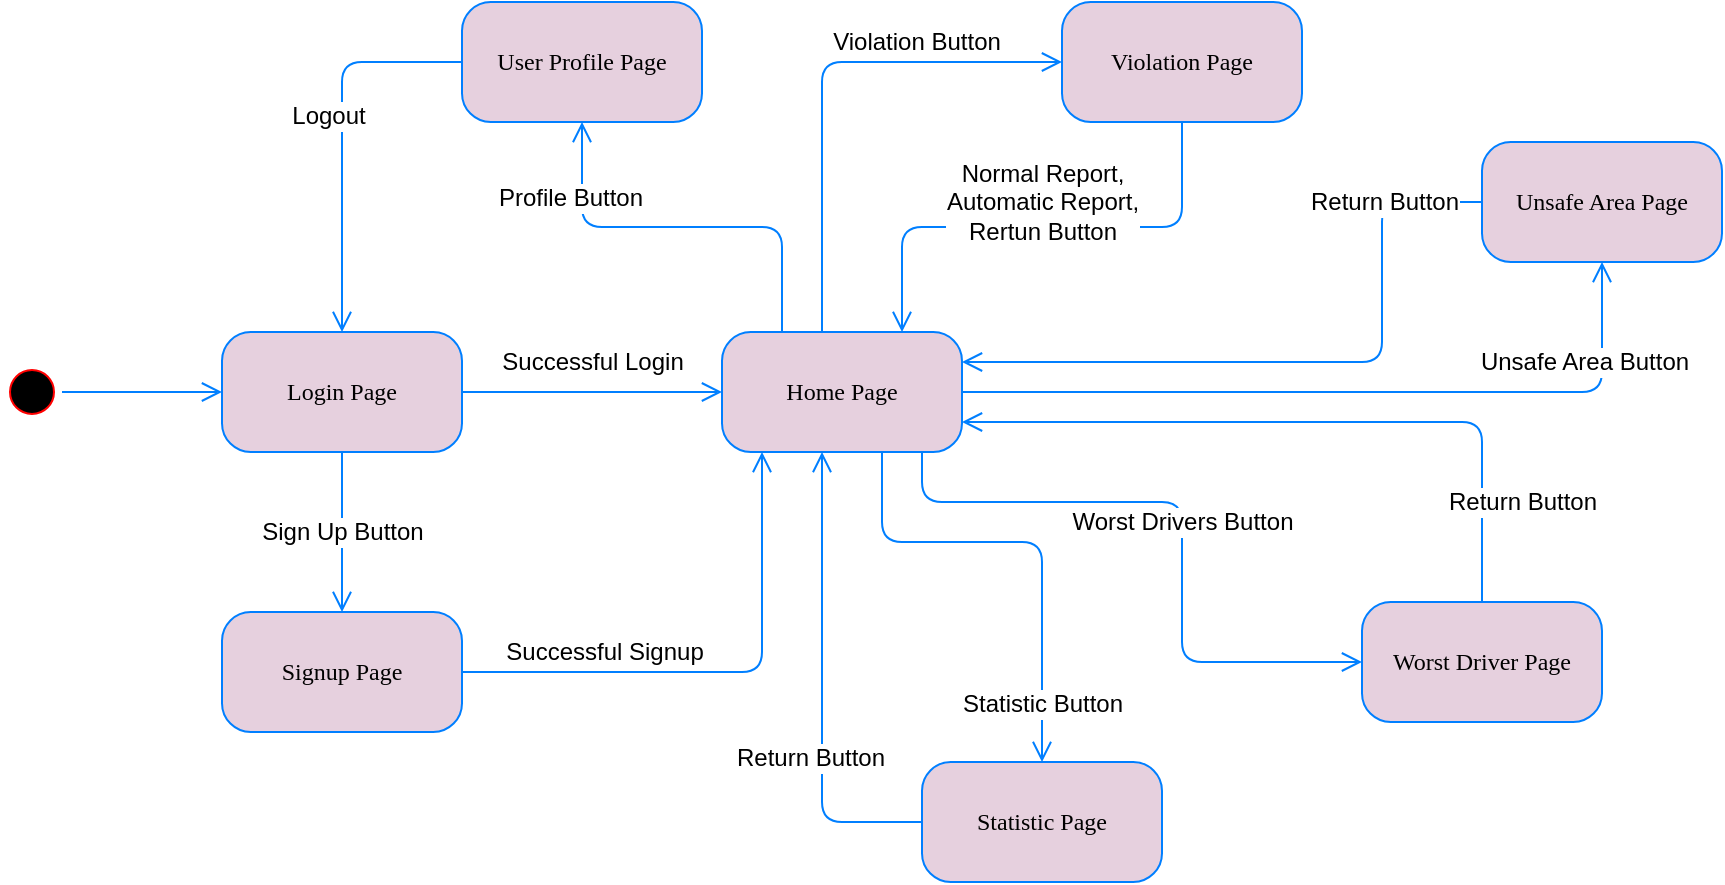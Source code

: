 <mxfile version="12.2.6" type="device" pages="1"><diagram name="Page-1" id="58cdce13-f638-feb5-8d6f-7d28b1aa9fa0"><mxGraphModel dx="2048" dy="780" grid="1" gridSize="10" guides="1" tooltips="1" connect="1" arrows="1" fold="1" page="1" pageScale="1" pageWidth="1100" pageHeight="850" background="#ffffff" math="0" shadow="0"><root><mxCell id="0"/><mxCell id="1" parent="0"/><mxCell id="382b91b5511bd0f7-1" value="" style="ellipse;html=1;shape=startState;fillColor=#000000;strokeColor=#ff0000;rounded=1;shadow=0;comic=0;labelBackgroundColor=none;fontFamily=Verdana;fontSize=12;fontColor=#000000;align=center;direction=south;" parent="1" vertex="1"><mxGeometry x="80" y="340" width="30" height="30" as="geometry"/></mxCell><mxCell id="382b91b5511bd0f7-6" value="Login Page" style="rounded=1;whiteSpace=wrap;html=1;arcSize=24;fillColor=#E6D0DE;strokeColor=#007FFF;shadow=0;comic=0;labelBackgroundColor=none;fontFamily=Verdana;fontSize=12;fontColor=#000000;align=center;" parent="1" vertex="1"><mxGeometry x="190" y="325" width="120" height="60" as="geometry"/></mxCell><mxCell id="2a3bc250acf0617d-9" style="edgeStyle=orthogonalEdgeStyle;html=1;labelBackgroundColor=none;endArrow=open;endSize=8;strokeColor=#007FFF;fontFamily=Verdana;fontSize=12;align=left;" parent="1" source="382b91b5511bd0f7-1" target="382b91b5511bd0f7-6" edge="1"><mxGeometry relative="1" as="geometry"><Array as="points"><mxPoint x="130" y="355"/><mxPoint x="130" y="355"/></Array></mxGeometry></mxCell><mxCell id="po5_leEjDLQcK-4Mrb4e-1" style="edgeStyle=orthogonalEdgeStyle;html=1;labelBackgroundColor=none;endArrow=open;endSize=8;strokeColor=#007FFF;fontFamily=Verdana;fontSize=12;align=left;exitX=0.5;exitY=1;exitDx=0;exitDy=0;entryX=0.5;entryY=0;entryDx=0;entryDy=0;" edge="1" parent="1" source="382b91b5511bd0f7-6" target="po5_leEjDLQcK-4Mrb4e-3"><mxGeometry relative="1" as="geometry"><mxPoint x="120" y="365" as="sourcePoint"/><mxPoint x="220" y="455" as="targetPoint"/></mxGeometry></mxCell><mxCell id="po5_leEjDLQcK-4Mrb4e-4" value="Sign Up Button" style="text;html=1;resizable=0;points=[];align=center;verticalAlign=middle;labelBackgroundColor=#ffffff;" vertex="1" connectable="0" parent="po5_leEjDLQcK-4Mrb4e-1"><mxGeometry x="0.25" y="-1" relative="1" as="geometry"><mxPoint x="1" y="-10" as="offset"/></mxGeometry></mxCell><mxCell id="po5_leEjDLQcK-4Mrb4e-3" value="Signup Page" style="rounded=1;whiteSpace=wrap;html=1;arcSize=24;fillColor=#E6D0DE;strokeColor=#007FFF;shadow=0;comic=0;labelBackgroundColor=none;fontFamily=Verdana;fontSize=12;fontColor=#000000;align=center;" vertex="1" parent="1"><mxGeometry x="190" y="465" width="120" height="60" as="geometry"/></mxCell><mxCell id="po5_leEjDLQcK-4Mrb4e-5" value="Home Page" style="rounded=1;whiteSpace=wrap;html=1;arcSize=24;fillColor=#E6D0DE;strokeColor=#007FFF;shadow=0;comic=0;labelBackgroundColor=none;fontFamily=Verdana;fontSize=12;fontColor=#000000;align=center;" vertex="1" parent="1"><mxGeometry x="440" y="325" width="120" height="60" as="geometry"/></mxCell><mxCell id="po5_leEjDLQcK-4Mrb4e-6" style="edgeStyle=orthogonalEdgeStyle;html=1;labelBackgroundColor=none;endArrow=open;endSize=8;strokeColor=#007FFF;fontFamily=Verdana;fontSize=12;align=left;entryX=0;entryY=0.5;entryDx=0;entryDy=0;exitX=1;exitY=0.5;exitDx=0;exitDy=0;" edge="1" parent="1" source="382b91b5511bd0f7-6" target="po5_leEjDLQcK-4Mrb4e-5"><mxGeometry relative="1" as="geometry"><mxPoint x="350" y="375" as="sourcePoint"/><mxPoint x="200" y="365" as="targetPoint"/></mxGeometry></mxCell><mxCell id="po5_leEjDLQcK-4Mrb4e-13" value="Successful Login" style="text;html=1;resizable=0;points=[];align=center;verticalAlign=middle;labelBackgroundColor=#ffffff;" vertex="1" connectable="0" parent="po5_leEjDLQcK-4Mrb4e-6"><mxGeometry x="0.339" relative="1" as="geometry"><mxPoint x="-22" y="-15" as="offset"/></mxGeometry></mxCell><mxCell id="po5_leEjDLQcK-4Mrb4e-10" style="edgeStyle=orthogonalEdgeStyle;html=1;labelBackgroundColor=none;endArrow=open;endSize=8;strokeColor=#007FFF;fontFamily=Verdana;fontSize=12;align=left;entryX=0.5;entryY=0;entryDx=0;entryDy=0;exitX=0;exitY=0.5;exitDx=0;exitDy=0;" edge="1" parent="1" source="po5_leEjDLQcK-4Mrb4e-16" target="382b91b5511bd0f7-6"><mxGeometry relative="1" as="geometry"><mxPoint x="320" y="350" as="sourcePoint"/><mxPoint x="450" y="350" as="targetPoint"/></mxGeometry></mxCell><mxCell id="po5_leEjDLQcK-4Mrb4e-12" value="Logout" style="text;html=1;resizable=0;points=[];align=center;verticalAlign=middle;labelBackgroundColor=#ffffff;" vertex="1" connectable="0" parent="po5_leEjDLQcK-4Mrb4e-10"><mxGeometry x="-0.231" y="3" relative="1" as="geometry"><mxPoint x="-10" y="12" as="offset"/></mxGeometry></mxCell><mxCell id="po5_leEjDLQcK-4Mrb4e-14" style="edgeStyle=orthogonalEdgeStyle;html=1;labelBackgroundColor=none;endArrow=open;endSize=8;strokeColor=#007FFF;fontFamily=Verdana;fontSize=12;align=left;exitX=1;exitY=0.5;exitDx=0;exitDy=0;" edge="1" parent="1" source="po5_leEjDLQcK-4Mrb4e-3" target="po5_leEjDLQcK-4Mrb4e-5"><mxGeometry relative="1" as="geometry"><mxPoint x="120" y="365" as="sourcePoint"/><mxPoint x="470" y="430" as="targetPoint"/><Array as="points"><mxPoint x="460" y="495"/></Array></mxGeometry></mxCell><mxCell id="po5_leEjDLQcK-4Mrb4e-15" value="Successful Signup" style="text;html=1;resizable=0;points=[];align=center;verticalAlign=middle;labelBackgroundColor=#ffffff;" vertex="1" connectable="0" parent="po5_leEjDLQcK-4Mrb4e-14"><mxGeometry x="-0.553" y="-3" relative="1" as="geometry"><mxPoint x="13" y="-13" as="offset"/></mxGeometry></mxCell><mxCell id="po5_leEjDLQcK-4Mrb4e-16" value="User Profile Page" style="rounded=1;whiteSpace=wrap;html=1;arcSize=24;fillColor=#E6D0DE;strokeColor=#007FFF;shadow=0;comic=0;labelBackgroundColor=none;fontFamily=Verdana;fontSize=12;fontColor=#000000;align=center;" vertex="1" parent="1"><mxGeometry x="310" y="160" width="120" height="60" as="geometry"/></mxCell><mxCell id="po5_leEjDLQcK-4Mrb4e-17" style="edgeStyle=orthogonalEdgeStyle;html=1;labelBackgroundColor=none;endArrow=open;endSize=8;strokeColor=#007FFF;fontFamily=Verdana;fontSize=12;align=left;entryX=0.5;entryY=1;entryDx=0;entryDy=0;exitX=0.25;exitY=0;exitDx=0;exitDy=0;" edge="1" parent="1" source="po5_leEjDLQcK-4Mrb4e-5" target="po5_leEjDLQcK-4Mrb4e-16"><mxGeometry relative="1" as="geometry"><mxPoint x="320" y="350" as="sourcePoint"/><mxPoint x="450" y="350" as="targetPoint"/></mxGeometry></mxCell><mxCell id="po5_leEjDLQcK-4Mrb4e-18" value="Profile Button" style="text;html=1;resizable=0;points=[];align=center;verticalAlign=middle;labelBackgroundColor=#ffffff;" vertex="1" connectable="0" parent="po5_leEjDLQcK-4Mrb4e-17"><mxGeometry x="0.339" relative="1" as="geometry"><mxPoint x="-22" y="-15" as="offset"/></mxGeometry></mxCell><mxCell id="po5_leEjDLQcK-4Mrb4e-19" value="Violation Page" style="rounded=1;whiteSpace=wrap;html=1;arcSize=24;fillColor=#E6D0DE;strokeColor=#007FFF;shadow=0;comic=0;labelBackgroundColor=none;fontFamily=Verdana;fontSize=12;fontColor=#000000;align=center;" vertex="1" parent="1"><mxGeometry x="610" y="160" width="120" height="60" as="geometry"/></mxCell><mxCell id="po5_leEjDLQcK-4Mrb4e-20" style="edgeStyle=orthogonalEdgeStyle;html=1;labelBackgroundColor=none;endArrow=open;endSize=8;strokeColor=#007FFF;fontFamily=Verdana;fontSize=12;align=left;entryX=0;entryY=0.5;entryDx=0;entryDy=0;" edge="1" parent="1" source="po5_leEjDLQcK-4Mrb4e-5" target="po5_leEjDLQcK-4Mrb4e-19"><mxGeometry relative="1" as="geometry"><mxPoint x="480" y="335" as="sourcePoint"/><mxPoint x="380" y="230" as="targetPoint"/><Array as="points"><mxPoint x="490" y="190"/></Array></mxGeometry></mxCell><mxCell id="po5_leEjDLQcK-4Mrb4e-21" value="Violation Button" style="text;html=1;resizable=0;points=[];align=center;verticalAlign=middle;labelBackgroundColor=#ffffff;" vertex="1" connectable="0" parent="po5_leEjDLQcK-4Mrb4e-20"><mxGeometry x="0.339" relative="1" as="geometry"><mxPoint x="11" y="-10" as="offset"/></mxGeometry></mxCell><mxCell id="po5_leEjDLQcK-4Mrb4e-22" style="edgeStyle=orthogonalEdgeStyle;html=1;labelBackgroundColor=none;endArrow=open;endSize=8;strokeColor=#007FFF;fontFamily=Verdana;fontSize=12;align=left;entryX=0.75;entryY=0;entryDx=0;entryDy=0;exitX=0.5;exitY=1;exitDx=0;exitDy=0;" edge="1" parent="1" source="po5_leEjDLQcK-4Mrb4e-19" target="po5_leEjDLQcK-4Mrb4e-5"><mxGeometry relative="1" as="geometry"><mxPoint x="490" y="345" as="sourcePoint"/><mxPoint x="390" y="240" as="targetPoint"/></mxGeometry></mxCell><mxCell id="po5_leEjDLQcK-4Mrb4e-23" value="Normal Report,&lt;br&gt;Automatic Report,&lt;br&gt;Rertun Button" style="text;html=1;resizable=0;points=[];align=center;verticalAlign=middle;labelBackgroundColor=#ffffff;" vertex="1" connectable="0" parent="po5_leEjDLQcK-4Mrb4e-22"><mxGeometry x="0.339" relative="1" as="geometry"><mxPoint x="41" y="-13" as="offset"/></mxGeometry></mxCell><mxCell id="po5_leEjDLQcK-4Mrb4e-24" value="Unsafe Area Page" style="rounded=1;whiteSpace=wrap;html=1;arcSize=24;fillColor=#E6D0DE;strokeColor=#007FFF;shadow=0;comic=0;labelBackgroundColor=none;fontFamily=Verdana;fontSize=12;fontColor=#000000;align=center;" vertex="1" parent="1"><mxGeometry x="820" y="230" width="120" height="60" as="geometry"/></mxCell><mxCell id="po5_leEjDLQcK-4Mrb4e-25" value="Statistic Page" style="rounded=1;whiteSpace=wrap;html=1;arcSize=24;fillColor=#E6D0DE;strokeColor=#007FFF;shadow=0;comic=0;labelBackgroundColor=none;fontFamily=Verdana;fontSize=12;fontColor=#000000;align=center;" vertex="1" parent="1"><mxGeometry x="540" y="540" width="120" height="60" as="geometry"/></mxCell><mxCell id="po5_leEjDLQcK-4Mrb4e-26" value="Worst Driver Page" style="rounded=1;whiteSpace=wrap;html=1;arcSize=24;fillColor=#E6D0DE;strokeColor=#007FFF;shadow=0;comic=0;labelBackgroundColor=none;fontFamily=Verdana;fontSize=12;fontColor=#000000;align=center;" vertex="1" parent="1"><mxGeometry x="760" y="460" width="120" height="60" as="geometry"/></mxCell><mxCell id="po5_leEjDLQcK-4Mrb4e-27" style="edgeStyle=orthogonalEdgeStyle;html=1;labelBackgroundColor=none;endArrow=open;endSize=8;strokeColor=#007FFF;fontFamily=Verdana;fontSize=12;align=left;entryX=0.5;entryY=0;entryDx=0;entryDy=0;" edge="1" parent="1" source="po5_leEjDLQcK-4Mrb4e-5" target="po5_leEjDLQcK-4Mrb4e-25"><mxGeometry relative="1" as="geometry"><mxPoint x="510" y="430" as="sourcePoint"/><mxPoint x="570" y="350" as="targetPoint"/><Array as="points"><mxPoint x="520" y="430"/><mxPoint x="600" y="430"/></Array></mxGeometry></mxCell><mxCell id="po5_leEjDLQcK-4Mrb4e-28" value="Statistic Button" style="text;html=1;resizable=0;points=[];align=center;verticalAlign=middle;labelBackgroundColor=#ffffff;" vertex="1" connectable="0" parent="po5_leEjDLQcK-4Mrb4e-27"><mxGeometry x="0.339" relative="1" as="geometry"><mxPoint y="48" as="offset"/></mxGeometry></mxCell><mxCell id="po5_leEjDLQcK-4Mrb4e-29" style="edgeStyle=orthogonalEdgeStyle;html=1;labelBackgroundColor=none;endArrow=open;endSize=8;strokeColor=#007FFF;fontFamily=Verdana;fontSize=12;align=left;exitX=0;exitY=0.5;exitDx=0;exitDy=0;" edge="1" parent="1" source="po5_leEjDLQcK-4Mrb4e-25" target="po5_leEjDLQcK-4Mrb4e-5"><mxGeometry relative="1" as="geometry"><mxPoint x="260" y="395" as="sourcePoint"/><mxPoint x="490" y="440" as="targetPoint"/><Array as="points"><mxPoint x="490" y="570"/></Array></mxGeometry></mxCell><mxCell id="po5_leEjDLQcK-4Mrb4e-30" value="Return Button" style="text;html=1;resizable=0;points=[];align=center;verticalAlign=middle;labelBackgroundColor=#ffffff;" vertex="1" connectable="0" parent="po5_leEjDLQcK-4Mrb4e-29"><mxGeometry x="0.25" y="-1" relative="1" as="geometry"><mxPoint x="-7" y="65" as="offset"/></mxGeometry></mxCell><mxCell id="po5_leEjDLQcK-4Mrb4e-31" style="edgeStyle=orthogonalEdgeStyle;html=1;labelBackgroundColor=none;endArrow=open;endSize=8;strokeColor=#007FFF;fontFamily=Verdana;fontSize=12;align=left;entryX=0;entryY=0.5;entryDx=0;entryDy=0;" edge="1" parent="1" source="po5_leEjDLQcK-4Mrb4e-5" target="po5_leEjDLQcK-4Mrb4e-26"><mxGeometry relative="1" as="geometry"><mxPoint x="590" y="410" as="sourcePoint"/><mxPoint x="610" y="550" as="targetPoint"/><Array as="points"><mxPoint x="540" y="410"/><mxPoint x="670" y="410"/><mxPoint x="670" y="490"/></Array></mxGeometry></mxCell><mxCell id="po5_leEjDLQcK-4Mrb4e-32" value="Worst Drivers Button" style="text;html=1;resizable=0;points=[];align=center;verticalAlign=middle;labelBackgroundColor=#ffffff;" vertex="1" connectable="0" parent="po5_leEjDLQcK-4Mrb4e-31"><mxGeometry x="0.339" relative="1" as="geometry"><mxPoint y="-53" as="offset"/></mxGeometry></mxCell><mxCell id="po5_leEjDLQcK-4Mrb4e-33" style="edgeStyle=orthogonalEdgeStyle;html=1;labelBackgroundColor=none;endArrow=open;endSize=8;strokeColor=#007FFF;fontFamily=Verdana;fontSize=12;align=left;exitX=0.5;exitY=0;exitDx=0;exitDy=0;entryX=1;entryY=0.75;entryDx=0;entryDy=0;" edge="1" parent="1" source="po5_leEjDLQcK-4Mrb4e-26" target="po5_leEjDLQcK-4Mrb4e-5"><mxGeometry relative="1" as="geometry"><mxPoint x="550" y="580" as="sourcePoint"/><mxPoint x="496" y="395" as="targetPoint"/><Array as="points"><mxPoint x="820" y="370"/></Array></mxGeometry></mxCell><mxCell id="po5_leEjDLQcK-4Mrb4e-34" value="Return Button" style="text;html=1;resizable=0;points=[];align=center;verticalAlign=middle;labelBackgroundColor=#ffffff;" vertex="1" connectable="0" parent="po5_leEjDLQcK-4Mrb4e-33"><mxGeometry x="0.25" y="-1" relative="1" as="geometry"><mxPoint x="149" y="41" as="offset"/></mxGeometry></mxCell><mxCell id="po5_leEjDLQcK-4Mrb4e-35" style="edgeStyle=orthogonalEdgeStyle;html=1;labelBackgroundColor=none;endArrow=open;endSize=8;strokeColor=#007FFF;fontFamily=Verdana;fontSize=12;align=left;exitX=0;exitY=0.5;exitDx=0;exitDy=0;" edge="1" parent="1" source="po5_leEjDLQcK-4Mrb4e-24" target="po5_leEjDLQcK-4Mrb4e-5"><mxGeometry relative="1" as="geometry"><mxPoint x="830" y="470" as="sourcePoint"/><mxPoint x="600" y="370" as="targetPoint"/><Array as="points"><mxPoint x="770" y="260"/><mxPoint x="770" y="340"/></Array></mxGeometry></mxCell><mxCell id="po5_leEjDLQcK-4Mrb4e-36" value="Return Button" style="text;html=1;resizable=0;points=[];align=center;verticalAlign=middle;labelBackgroundColor=#ffffff;" vertex="1" connectable="0" parent="po5_leEjDLQcK-4Mrb4e-35"><mxGeometry x="0.25" y="-1" relative="1" as="geometry"><mxPoint x="83" y="-79" as="offset"/></mxGeometry></mxCell><mxCell id="po5_leEjDLQcK-4Mrb4e-37" style="edgeStyle=orthogonalEdgeStyle;html=1;labelBackgroundColor=none;endArrow=open;endSize=8;strokeColor=#007FFF;fontFamily=Verdana;fontSize=12;align=left;entryX=0.5;entryY=1;entryDx=0;entryDy=0;" edge="1" parent="1" source="po5_leEjDLQcK-4Mrb4e-5" target="po5_leEjDLQcK-4Mrb4e-24"><mxGeometry relative="1" as="geometry"><mxPoint x="620" y="370" as="sourcePoint"/><mxPoint x="550" y="405" as="targetPoint"/><Array as="points"><mxPoint x="880" y="355"/></Array></mxGeometry></mxCell><mxCell id="po5_leEjDLQcK-4Mrb4e-38" value="Unsafe Area Button" style="text;html=1;resizable=0;points=[];align=center;verticalAlign=middle;labelBackgroundColor=#ffffff;" vertex="1" connectable="0" parent="po5_leEjDLQcK-4Mrb4e-37"><mxGeometry x="0.25" y="-1" relative="1" as="geometry"><mxPoint x="70" y="-16" as="offset"/></mxGeometry></mxCell></root></mxGraphModel></diagram></mxfile>